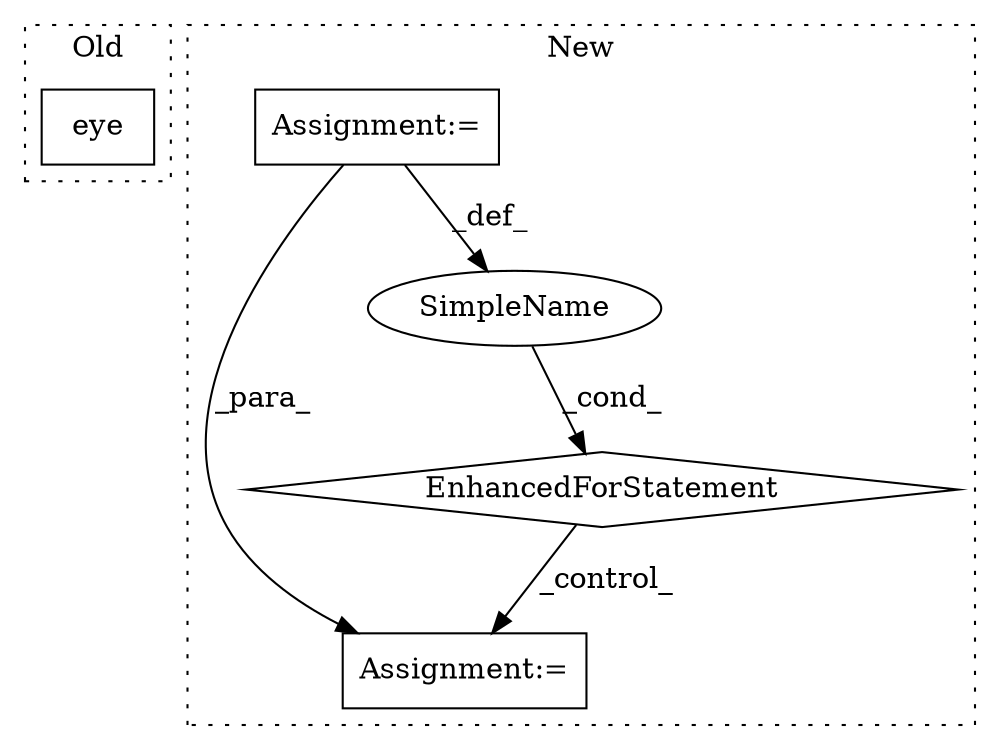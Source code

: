 digraph G {
subgraph cluster0 {
1 [label="eye" a="32" s="8023,8028" l="4,1" shape="box"];
label = "Old";
style="dotted";
}
subgraph cluster1 {
2 [label="EnhancedForStatement" a="70" s="8428,8495" l="53,2" shape="diamond"];
3 [label="Assignment:=" a="7" s="8324" l="1" shape="box"];
4 [label="Assignment:=" a="7" s="8511" l="2" shape="box"];
5 [label="SimpleName" a="42" s="8485" l="1" shape="ellipse"];
label = "New";
style="dotted";
}
2 -> 4 [label="_control_"];
3 -> 4 [label="_para_"];
3 -> 5 [label="_def_"];
5 -> 2 [label="_cond_"];
}